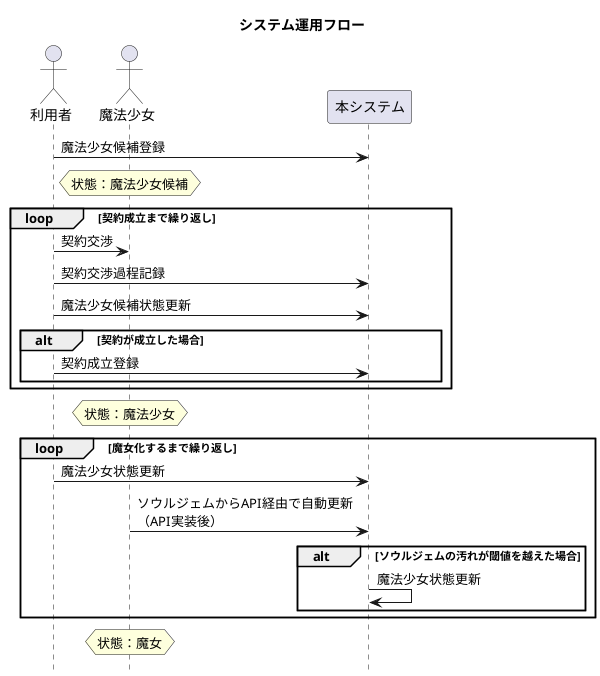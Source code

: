 @startuml{flow.png}

skinparam ParticipantPadding 20
skinparam BoxPadding 20

title システム運用フロー
hide footbox

actor 利用者 as qb
actor 魔法少女 as girl
participant 本システム as system

qb -> system : 魔法少女候補登録

hnote over girl : 状態：魔法少女候補

loop 契約成立まで繰り返し
qb -> girl : 契約交渉
qb -> system : 契約交渉過程記録
qb -> system : 魔法少女候補状態更新

  alt 契約が成立した場合
  qb -> system : 契約成立登録
  end
end

hnote over girl : 状態：魔法少女

loop 魔女化するまで繰り返し
qb -> system : 魔法少女状態更新
girl -> system : ソウルジェムからAPI経由で自動更新\n（API実装後）

  alt ソウルジェムの汚れが閾値を越えた場合
  system -> system : 魔法少女状態更新
  end
end

hnote over girl : 状態：魔女


@enduml
